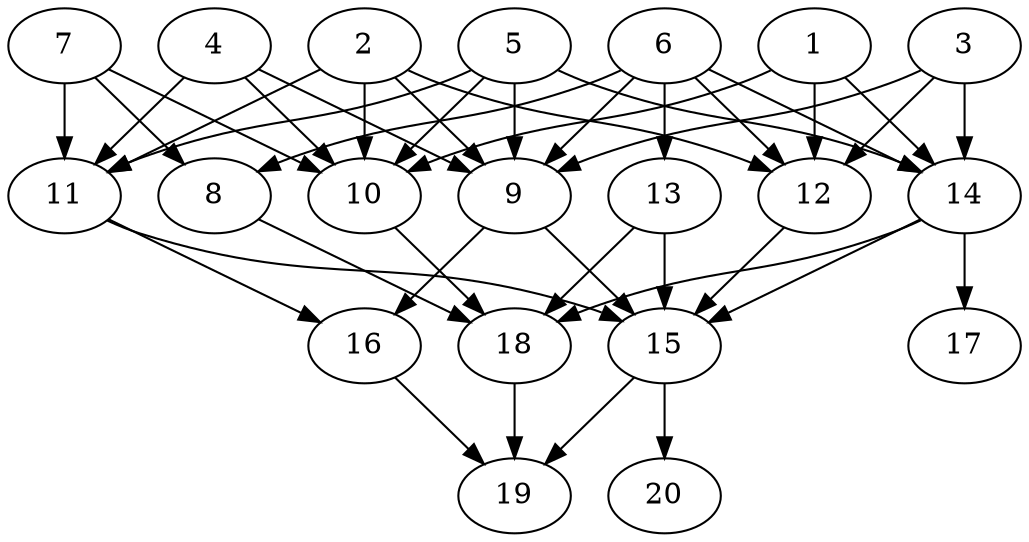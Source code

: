 // DAG automatically generated by daggen at Tue Jul 23 14:29:40 2019
// ./daggen --dot -n 20 --ccr 0.3 --fat 0.7 --regular 0.5 --density 0.7 --mindata 5242880 --maxdata 52428800 
digraph G {
  1 [size="29989547", alpha="0.18", expect_size="8996864"] 
  1 -> 10 [size ="8996864"]
  1 -> 12 [size ="8996864"]
  1 -> 14 [size ="8996864"]
  2 [size="167113387", alpha="0.08", expect_size="50134016"] 
  2 -> 9 [size ="50134016"]
  2 -> 10 [size ="50134016"]
  2 -> 11 [size ="50134016"]
  2 -> 12 [size ="50134016"]
  3 [size="31003307", alpha="0.04", expect_size="9300992"] 
  3 -> 9 [size ="9300992"]
  3 -> 12 [size ="9300992"]
  3 -> 14 [size ="9300992"]
  4 [size="102048427", alpha="0.04", expect_size="30614528"] 
  4 -> 9 [size ="30614528"]
  4 -> 10 [size ="30614528"]
  4 -> 11 [size ="30614528"]
  5 [size="80619520", alpha="0.18", expect_size="24185856"] 
  5 -> 9 [size ="24185856"]
  5 -> 10 [size ="24185856"]
  5 -> 11 [size ="24185856"]
  5 -> 14 [size ="24185856"]
  6 [size="67328000", alpha="0.15", expect_size="20198400"] 
  6 -> 8 [size ="20198400"]
  6 -> 9 [size ="20198400"]
  6 -> 12 [size ="20198400"]
  6 -> 13 [size ="20198400"]
  6 -> 14 [size ="20198400"]
  7 [size="32228693", alpha="0.20", expect_size="9668608"] 
  7 -> 8 [size ="9668608"]
  7 -> 10 [size ="9668608"]
  7 -> 11 [size ="9668608"]
  8 [size="55217493", alpha="0.20", expect_size="16565248"] 
  8 -> 18 [size ="16565248"]
  9 [size="70485333", alpha="0.04", expect_size="21145600"] 
  9 -> 15 [size ="21145600"]
  9 -> 16 [size ="21145600"]
  10 [size="139629227", alpha="0.06", expect_size="41888768"] 
  10 -> 18 [size ="41888768"]
  11 [size="124753920", alpha="0.09", expect_size="37426176"] 
  11 -> 15 [size ="37426176"]
  11 -> 16 [size ="37426176"]
  12 [size="111011840", alpha="0.07", expect_size="33303552"] 
  12 -> 15 [size ="33303552"]
  13 [size="18261333", alpha="0.06", expect_size="5478400"] 
  13 -> 15 [size ="5478400"]
  13 -> 18 [size ="5478400"]
  14 [size="45895680", alpha="0.20", expect_size="13768704"] 
  14 -> 15 [size ="13768704"]
  14 -> 17 [size ="13768704"]
  14 -> 18 [size ="13768704"]
  15 [size="76247040", alpha="0.12", expect_size="22874112"] 
  15 -> 19 [size ="22874112"]
  15 -> 20 [size ="22874112"]
  16 [size="59450027", alpha="0.10", expect_size="17835008"] 
  16 -> 19 [size ="17835008"]
  17 [size="23098027", alpha="0.17", expect_size="6929408"] 
  18 [size="19964587", alpha="0.09", expect_size="5989376"] 
  18 -> 19 [size ="5989376"]
  19 [size="19425280", alpha="0.20", expect_size="5827584"] 
  20 [size="52387840", alpha="0.17", expect_size="15716352"] 
}
